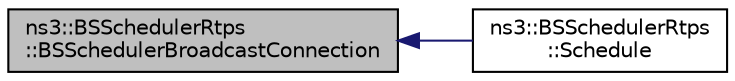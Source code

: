 digraph "ns3::BSSchedulerRtps::BSSchedulerBroadcastConnection"
{
  edge [fontname="Helvetica",fontsize="10",labelfontname="Helvetica",labelfontsize="10"];
  node [fontname="Helvetica",fontsize="10",shape=record];
  rankdir="LR";
  Node1 [label="ns3::BSSchedulerRtps\l::BSSchedulerBroadcastConnection",height=0.2,width=0.4,color="black", fillcolor="grey75", style="filled", fontcolor="black"];
  Node1 -> Node2 [dir="back",color="midnightblue",fontsize="10",style="solid"];
  Node2 [label="ns3::BSSchedulerRtps\l::Schedule",height=0.2,width=0.4,color="black", fillcolor="white", style="filled",URL="$d9/ddf/classns3_1_1BSSchedulerRtps.html#a311c9c524b1a898c72afa35a9d7ac0dc",tooltip="Schedule function. "];
}
